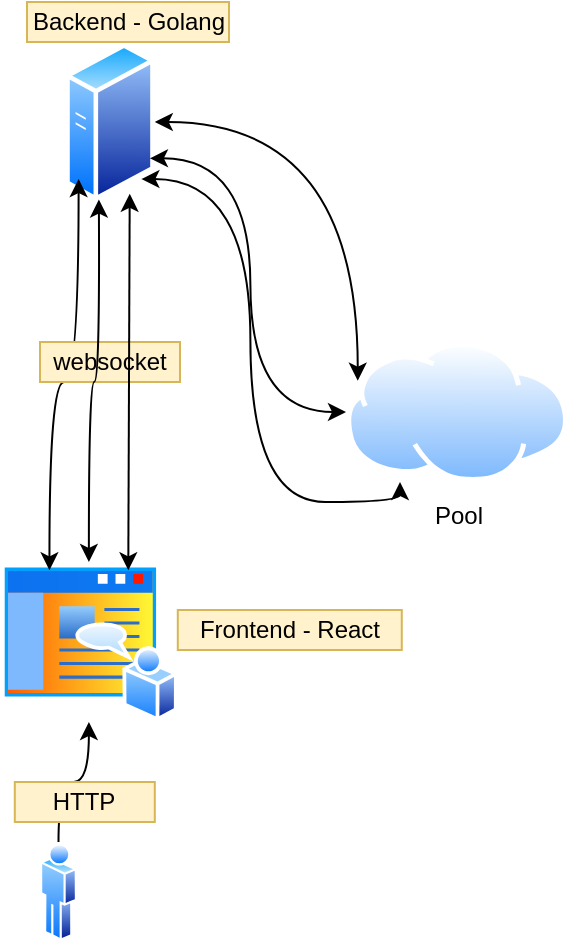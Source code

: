 <mxfile version="13.9.9" type="github" pages="2">
  <diagram id="mM3k4PGURaFaapiobYmM" name="Page-1">
    <mxGraphModel dx="1086" dy="543" grid="1" gridSize="10" guides="1" tooltips="1" connect="1" arrows="1" fold="1" page="1" pageScale="1" pageWidth="1169" pageHeight="827" math="0" shadow="0">
      <root>
        <mxCell id="0" />
        <mxCell id="1" parent="0" />
        <mxCell id="gVyxiyaHcZeW8Of4FFof-1" value="" style="aspect=fixed;perimeter=ellipsePerimeter;html=1;align=center;shadow=0;dashed=0;spacingTop=3;image;image=img/lib/active_directory/home_page.svg;" parent="1" vertex="1">
          <mxGeometry x="300" y="370" width="88.89" height="80" as="geometry" />
        </mxCell>
        <mxCell id="gVyxiyaHcZeW8Of4FFof-3" value="" style="aspect=fixed;perimeter=ellipsePerimeter;html=1;align=center;shadow=0;dashed=0;spacingTop=3;image;image=img/lib/active_directory/generic_server.svg;" parent="1" vertex="1">
          <mxGeometry x="332.6" y="110" width="44.8" height="80" as="geometry" />
        </mxCell>
        <mxCell id="gVyxiyaHcZeW8Of4FFof-4" value="Pool" style="aspect=fixed;perimeter=ellipsePerimeter;html=1;align=center;shadow=0;dashed=0;spacingTop=3;image;image=img/lib/active_directory/internet_cloud.svg;" parent="1" vertex="1">
          <mxGeometry x="473" y="260" width="111.11" height="70" as="geometry" />
        </mxCell>
        <mxCell id="gVyxiyaHcZeW8Of4FFof-6" value="" style="endArrow=classic;startArrow=classic;html=1;exitX=0.25;exitY=0;exitDx=0;exitDy=0;entryX=0;entryY=1;entryDx=0;entryDy=0;edgeStyle=orthogonalEdgeStyle;curved=1;" parent="1" source="gVyxiyaHcZeW8Of4FFof-1" target="gVyxiyaHcZeW8Of4FFof-3" edge="1">
          <mxGeometry width="50" height="50" relative="1" as="geometry">
            <mxPoint x="510" y="330" as="sourcePoint" />
            <mxPoint x="560" y="280" as="targetPoint" />
          </mxGeometry>
        </mxCell>
        <mxCell id="gVyxiyaHcZeW8Of4FFof-7" value="websocket" style="text;html=1;strokeColor=#d6b656;fillColor=#fff2cc;align=center;verticalAlign=middle;whiteSpace=wrap;rounded=0;" parent="1" vertex="1">
          <mxGeometry x="320" y="260" width="70" height="20" as="geometry" />
        </mxCell>
        <mxCell id="gVyxiyaHcZeW8Of4FFof-10" style="edgeStyle=orthogonalEdgeStyle;curved=1;rounded=0;orthogonalLoop=1;jettySize=auto;html=1;" parent="1" source="gVyxiyaHcZeW8Of4FFof-9" target="gVyxiyaHcZeW8Of4FFof-1" edge="1">
          <mxGeometry relative="1" as="geometry" />
        </mxCell>
        <mxCell id="gVyxiyaHcZeW8Of4FFof-9" value="" style="aspect=fixed;perimeter=ellipsePerimeter;html=1;align=center;shadow=0;dashed=0;spacingTop=3;image;image=img/lib/active_directory/user.svg;" parent="1" vertex="1">
          <mxGeometry x="320" y="510" width="18.5" height="50" as="geometry" />
        </mxCell>
        <mxCell id="gVyxiyaHcZeW8Of4FFof-11" value="HTTP" style="text;html=1;strokeColor=#d6b656;fillColor=#fff2cc;align=center;verticalAlign=middle;whiteSpace=wrap;rounded=0;" parent="1" vertex="1">
          <mxGeometry x="307.4" y="480" width="70" height="20" as="geometry" />
        </mxCell>
        <mxCell id="gVyxiyaHcZeW8Of4FFof-12" value="Backend - Golang" style="text;html=1;strokeColor=#d6b656;fillColor=#fff2cc;align=center;verticalAlign=middle;whiteSpace=wrap;rounded=0;" parent="1" vertex="1">
          <mxGeometry x="313.5" y="90" width="101" height="20" as="geometry" />
        </mxCell>
        <mxCell id="gVyxiyaHcZeW8Of4FFof-14" value="Frontend - React" style="text;html=1;strokeColor=#d6b656;fillColor=#fff2cc;align=center;verticalAlign=middle;whiteSpace=wrap;rounded=0;" parent="1" vertex="1">
          <mxGeometry x="388.89" y="394" width="112" height="20" as="geometry" />
        </mxCell>
        <mxCell id="gVyxiyaHcZeW8Of4FFof-20" value="" style="endArrow=classic;startArrow=classic;html=1;exitX=1;exitY=1;exitDx=0;exitDy=0;edgeStyle=orthogonalEdgeStyle;curved=1;entryX=0.243;entryY=1;entryDx=0;entryDy=0;entryPerimeter=0;" parent="1" source="gVyxiyaHcZeW8Of4FFof-3" target="gVyxiyaHcZeW8Of4FFof-4" edge="1">
          <mxGeometry width="50" height="50" relative="1" as="geometry">
            <mxPoint x="370" y="220" as="sourcePoint" />
            <mxPoint x="440" y="310" as="targetPoint" />
          </mxGeometry>
        </mxCell>
        <mxCell id="gVyxiyaHcZeW8Of4FFof-21" value="" style="endArrow=classic;startArrow=classic;html=1;exitX=1;exitY=0.75;exitDx=0;exitDy=0;edgeStyle=orthogonalEdgeStyle;curved=1;entryX=0;entryY=0.5;entryDx=0;entryDy=0;" parent="1" source="gVyxiyaHcZeW8Of4FFof-3" target="gVyxiyaHcZeW8Of4FFof-4" edge="1">
          <mxGeometry width="50" height="50" relative="1" as="geometry">
            <mxPoint x="480" y="200" as="sourcePoint" />
            <mxPoint x="530" y="150" as="targetPoint" />
          </mxGeometry>
        </mxCell>
        <mxCell id="gVyxiyaHcZeW8Of4FFof-22" value="" style="endArrow=classic;startArrow=classic;html=1;edgeStyle=orthogonalEdgeStyle;curved=1;entryX=0;entryY=0.25;entryDx=0;entryDy=0;" parent="1" source="gVyxiyaHcZeW8Of4FFof-3" target="gVyxiyaHcZeW8Of4FFof-4" edge="1">
          <mxGeometry width="50" height="50" relative="1" as="geometry">
            <mxPoint x="550" y="200" as="sourcePoint" />
            <mxPoint x="600" y="150" as="targetPoint" />
          </mxGeometry>
        </mxCell>
        <mxCell id="gVyxiyaHcZeW8Of4FFof-23" value="" style="endArrow=classic;startArrow=classic;html=1;exitX=0.5;exitY=0;exitDx=0;exitDy=0;entryX=0;entryY=1;entryDx=0;entryDy=0;edgeStyle=orthogonalEdgeStyle;curved=1;" parent="1" source="gVyxiyaHcZeW8Of4FFof-1" edge="1">
          <mxGeometry width="50" height="50" relative="1" as="geometry">
            <mxPoint x="323.117" y="391.627" as="sourcePoint" />
            <mxPoint x="349.427" y="188.751" as="targetPoint" />
          </mxGeometry>
        </mxCell>
        <mxCell id="gVyxiyaHcZeW8Of4FFof-24" value="" style="endArrow=classic;startArrow=classic;html=1;exitX=0.75;exitY=0;exitDx=0;exitDy=0;entryX=0.75;entryY=1;entryDx=0;entryDy=0;edgeStyle=orthogonalEdgeStyle;curved=1;" parent="1" source="gVyxiyaHcZeW8Of4FFof-1" target="gVyxiyaHcZeW8Of4FFof-3" edge="1">
          <mxGeometry width="50" height="50" relative="1" as="geometry">
            <mxPoint x="354.445" y="380" as="sourcePoint" />
            <mxPoint x="359.427" y="198.751" as="targetPoint" />
          </mxGeometry>
        </mxCell>
      </root>
    </mxGraphModel>
  </diagram>
  <diagram id="7NosYtEJzWg0rUpFKY33" name="Page-2">
    <mxGraphModel dx="1086" dy="543" grid="1" gridSize="10" guides="1" tooltips="1" connect="1" arrows="1" fold="1" page="1" pageScale="1" pageWidth="1169" pageHeight="827" math="0" shadow="0">
      <root>
        <mxCell id="7obetMBa6igF8P87JnDB-0" />
        <mxCell id="7obetMBa6igF8P87JnDB-1" parent="7obetMBa6igF8P87JnDB-0" />
        <mxCell id="7obetMBa6igF8P87JnDB-3" value="内网服务器1" style="aspect=fixed;perimeter=ellipsePerimeter;html=1;align=center;shadow=0;dashed=0;spacingTop=3;image;image=img/lib/active_directory/generic_server.svg;" vertex="1" parent="7obetMBa6igF8P87JnDB-1">
          <mxGeometry x="110" y="200" width="28.0" height="50" as="geometry" />
        </mxCell>
        <mxCell id="7obetMBa6igF8P87JnDB-4" value="内网服务器2&lt;br&gt;" style="aspect=fixed;perimeter=ellipsePerimeter;html=1;align=center;shadow=0;dashed=0;spacingTop=3;image;image=img/lib/active_directory/generic_server.svg;" vertex="1" parent="7obetMBa6igF8P87JnDB-1">
          <mxGeometry x="190" y="200" width="28.0" height="50" as="geometry" />
        </mxCell>
        <mxCell id="7obetMBa6igF8P87JnDB-5" value="外网服务器(阿里云)" style="aspect=fixed;perimeter=ellipsePerimeter;html=1;align=center;shadow=0;dashed=0;spacingTop=3;image;image=img/lib/active_directory/generic_server.svg;" vertex="1" parent="7obetMBa6igF8P87JnDB-1">
          <mxGeometry x="196" y="380" width="28.0" height="50" as="geometry" />
        </mxCell>
        <mxCell id="7obetMBa6igF8P87JnDB-6" value="网关" style="aspect=fixed;perimeter=ellipsePerimeter;html=1;align=center;shadow=0;dashed=0;spacingTop=3;image;image=img/lib/active_directory/modem.svg;" vertex="1" parent="7obetMBa6igF8P87JnDB-1">
          <mxGeometry x="270" y="204.25" width="50" height="41.5" as="geometry" />
        </mxCell>
        <mxCell id="7obetMBa6igF8P87JnDB-7" value="" style="rounded=1;whiteSpace=wrap;html=1;fillColor=none;" vertex="1" parent="7obetMBa6igF8P87JnDB-1">
          <mxGeometry x="90" y="170" width="240" height="120" as="geometry" />
        </mxCell>
        <mxCell id="7obetMBa6igF8P87JnDB-9" value="" style="endArrow=classic;startArrow=classic;html=1;exitX=0.5;exitY=0;exitDx=0;exitDy=0;" edge="1" parent="7obetMBa6igF8P87JnDB-1" source="7obetMBa6igF8P87JnDB-5" target="7obetMBa6igF8P87JnDB-7">
          <mxGeometry width="50" height="50" relative="1" as="geometry">
            <mxPoint x="130" y="360" as="sourcePoint" />
            <mxPoint x="180" y="310" as="targetPoint" />
          </mxGeometry>
        </mxCell>
      </root>
    </mxGraphModel>
  </diagram>
</mxfile>
